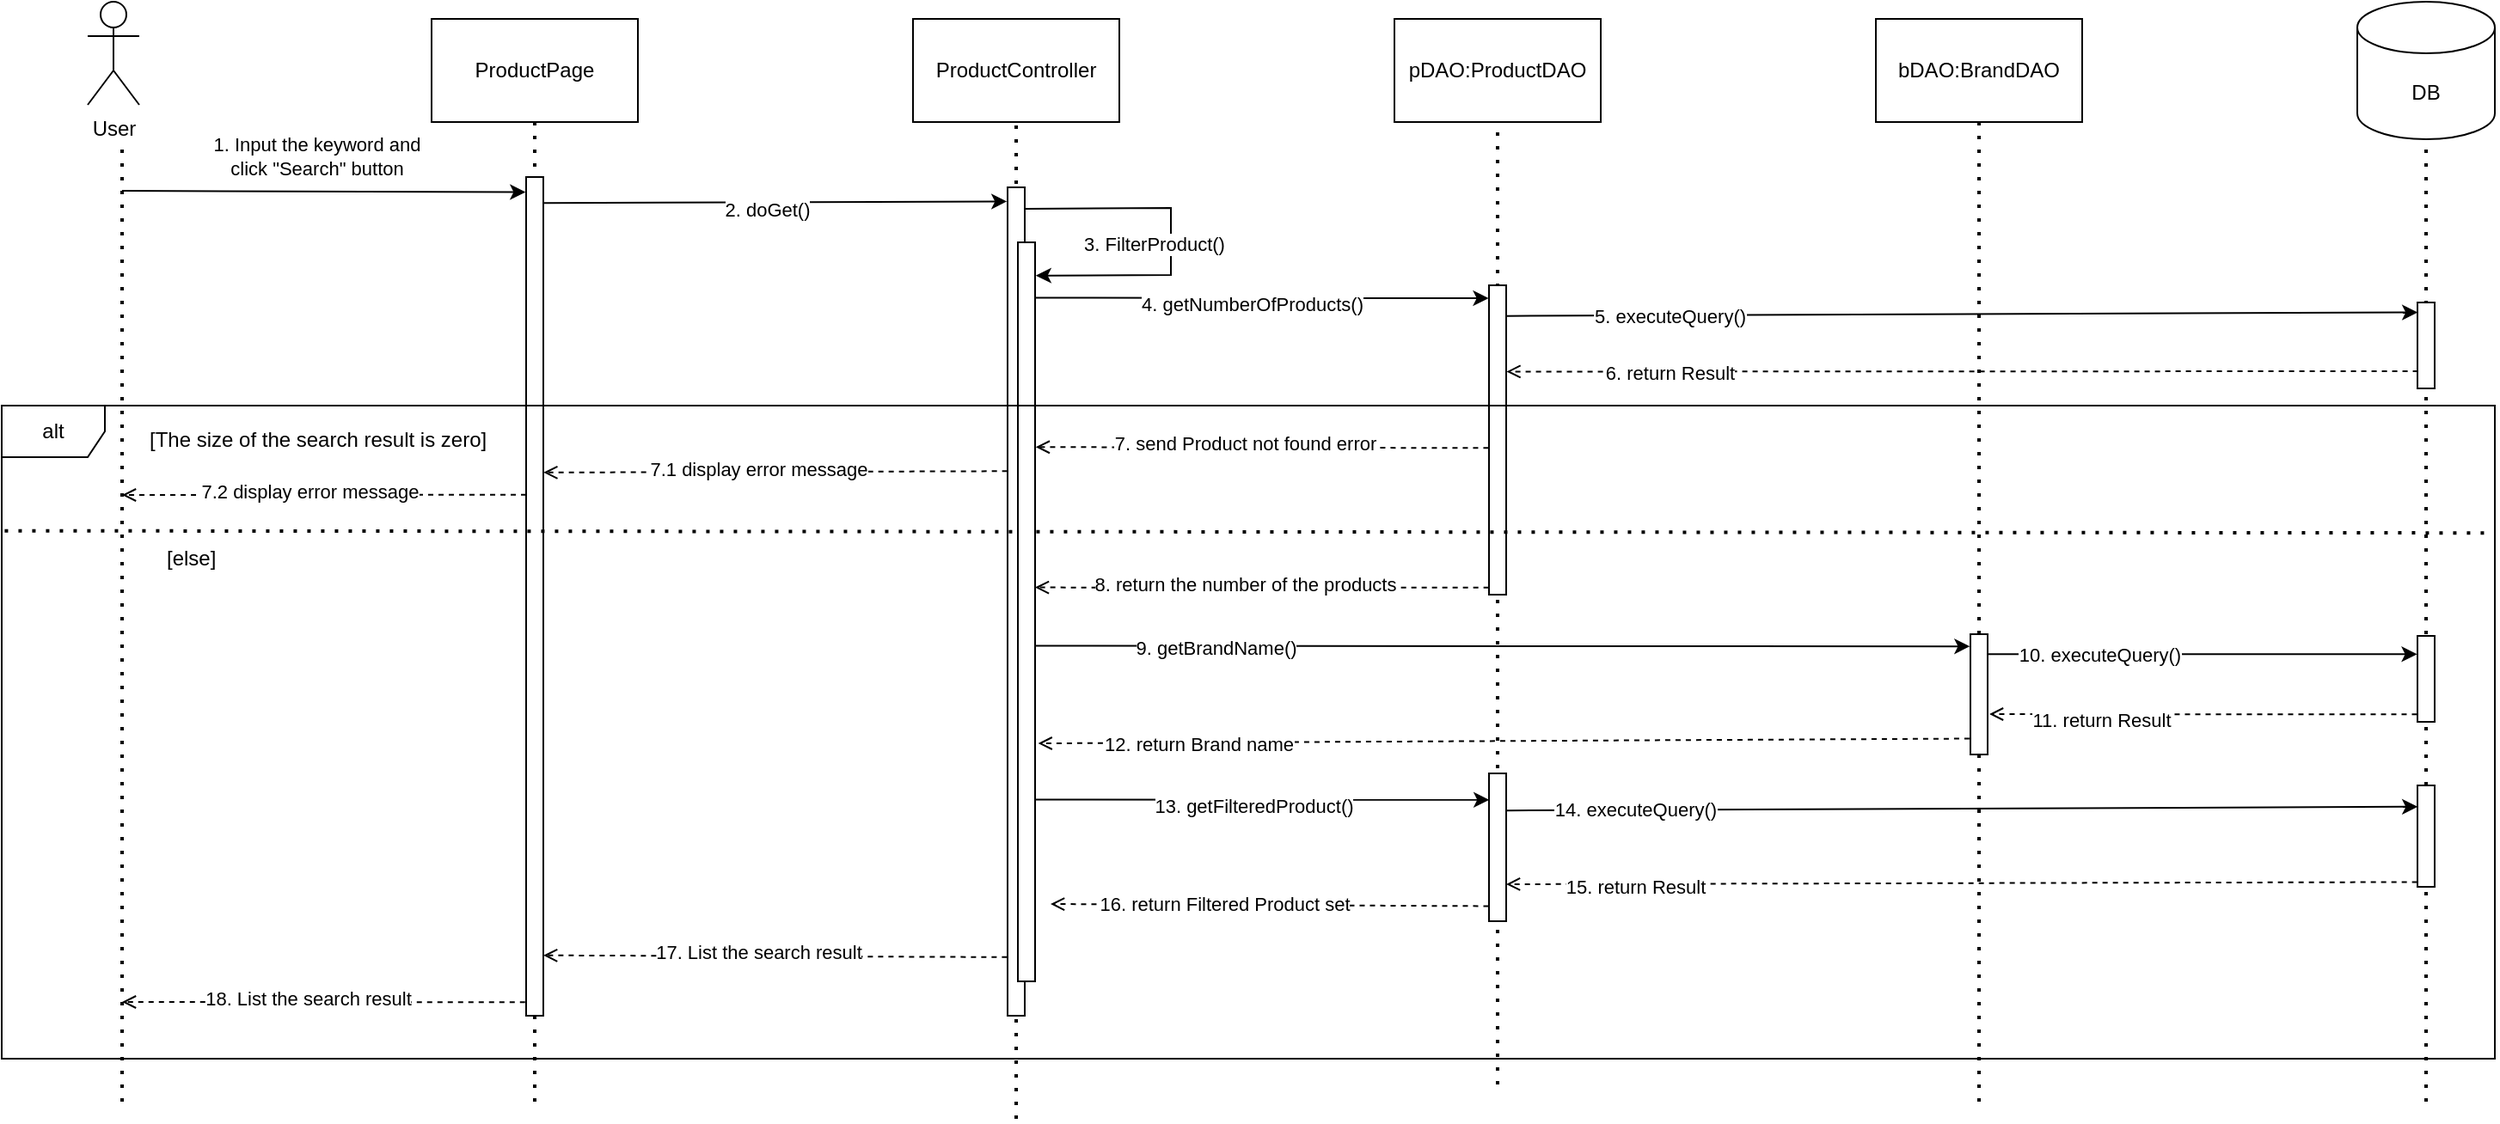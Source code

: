 <mxfile version="21.7.5" type="device">
  <diagram name="Page-1" id="_nZHI8NYuNMjpibNF_YI">
    <mxGraphModel dx="1941" dy="638" grid="1" gridSize="10" guides="1" tooltips="1" connect="1" arrows="1" fold="1" page="1" pageScale="1" pageWidth="850" pageHeight="1100" math="0" shadow="0">
      <root>
        <mxCell id="0" />
        <mxCell id="1" parent="0" />
        <mxCell id="bgXQf1ykJbpGTAjlQ5FK-1" value="User" style="shape=umlActor;verticalLabelPosition=bottom;verticalAlign=top;html=1;outlineConnect=0;" parent="1" vertex="1">
          <mxGeometry x="40" y="40" width="30" height="60" as="geometry" />
        </mxCell>
        <mxCell id="bgXQf1ykJbpGTAjlQ5FK-2" value="ProductPage" style="rounded=0;whiteSpace=wrap;html=1;" parent="1" vertex="1">
          <mxGeometry x="240" y="50" width="120" height="60" as="geometry" />
        </mxCell>
        <mxCell id="bgXQf1ykJbpGTAjlQ5FK-3" value="ProductController" style="rounded=0;whiteSpace=wrap;html=1;" parent="1" vertex="1">
          <mxGeometry x="520" y="50" width="120" height="60" as="geometry" />
        </mxCell>
        <mxCell id="bgXQf1ykJbpGTAjlQ5FK-4" value="pDAO:ProductDAO" style="rounded=0;whiteSpace=wrap;html=1;" parent="1" vertex="1">
          <mxGeometry x="800" y="50" width="120" height="60" as="geometry" />
        </mxCell>
        <mxCell id="bgXQf1ykJbpGTAjlQ5FK-6" value="" style="endArrow=none;dashed=1;html=1;dashPattern=1 3;strokeWidth=2;rounded=0;" parent="1" edge="1">
          <mxGeometry width="50" height="50" relative="1" as="geometry">
            <mxPoint x="60" y="680" as="sourcePoint" />
            <mxPoint x="60" y="120" as="targetPoint" />
          </mxGeometry>
        </mxCell>
        <mxCell id="bgXQf1ykJbpGTAjlQ5FK-7" value="" style="endArrow=none;dashed=1;html=1;dashPattern=1 3;strokeWidth=2;rounded=0;entryX=0.5;entryY=1;entryDx=0;entryDy=0;" parent="1" target="bgXQf1ykJbpGTAjlQ5FK-2" edge="1">
          <mxGeometry width="50" height="50" relative="1" as="geometry">
            <mxPoint x="300" y="680" as="sourcePoint" />
            <mxPoint x="299.5" y="120" as="targetPoint" />
          </mxGeometry>
        </mxCell>
        <mxCell id="bgXQf1ykJbpGTAjlQ5FK-8" value="" style="endArrow=none;dashed=1;html=1;dashPattern=1 3;strokeWidth=2;rounded=0;entryX=0.5;entryY=1;entryDx=0;entryDy=0;" parent="1" target="bgXQf1ykJbpGTAjlQ5FK-3" edge="1">
          <mxGeometry width="50" height="50" relative="1" as="geometry">
            <mxPoint x="580" y="690" as="sourcePoint" />
            <mxPoint x="580" y="120" as="targetPoint" />
          </mxGeometry>
        </mxCell>
        <mxCell id="bgXQf1ykJbpGTAjlQ5FK-9" value="" style="endArrow=none;dashed=1;html=1;dashPattern=1 3;strokeWidth=2;rounded=0;" parent="1" edge="1">
          <mxGeometry width="50" height="50" relative="1" as="geometry">
            <mxPoint x="860" y="670" as="sourcePoint" />
            <mxPoint x="860" y="110" as="targetPoint" />
          </mxGeometry>
        </mxCell>
        <mxCell id="Q8KxY11AjHxzNU5WDFav-1" value="" style="rounded=0;whiteSpace=wrap;html=1;" parent="1" vertex="1">
          <mxGeometry x="295" y="142" width="10" height="488" as="geometry" />
        </mxCell>
        <mxCell id="Q8KxY11AjHxzNU5WDFav-2" value="1. Input the keyword and &lt;br&gt;click &quot;Search&quot; button" style="endArrow=classic;html=1;rounded=0;entryX=-0.035;entryY=0.018;entryDx=0;entryDy=0;entryPerimeter=0;" parent="1" edge="1" target="Q8KxY11AjHxzNU5WDFav-1">
          <mxGeometry x="-0.043" y="20" width="50" height="50" relative="1" as="geometry">
            <mxPoint x="60" y="150" as="sourcePoint" />
            <mxPoint x="290" y="150" as="targetPoint" />
            <mxPoint as="offset" />
          </mxGeometry>
        </mxCell>
        <mxCell id="Q8KxY11AjHxzNU5WDFav-3" value="bDAO:BrandDAO" style="rounded=0;whiteSpace=wrap;html=1;" parent="1" vertex="1">
          <mxGeometry x="1080" y="50" width="120" height="60" as="geometry" />
        </mxCell>
        <mxCell id="Q8KxY11AjHxzNU5WDFav-4" value="" style="endArrow=none;dashed=1;html=1;dashPattern=1 3;strokeWidth=2;rounded=0;entryX=0.5;entryY=1;entryDx=0;entryDy=0;" parent="1" target="Q8KxY11AjHxzNU5WDFav-3" edge="1">
          <mxGeometry width="50" height="50" relative="1" as="geometry">
            <mxPoint x="1140" y="680" as="sourcePoint" />
            <mxPoint x="1140.23" y="130" as="targetPoint" />
          </mxGeometry>
        </mxCell>
        <mxCell id="Q8KxY11AjHxzNU5WDFav-6" value="DB" style="shape=cylinder3;whiteSpace=wrap;html=1;boundedLbl=1;backgroundOutline=1;size=15;" parent="1" vertex="1">
          <mxGeometry x="1360" y="40" width="80" height="80" as="geometry" />
        </mxCell>
        <mxCell id="Q8KxY11AjHxzNU5WDFav-7" value="" style="endArrow=none;dashed=1;html=1;dashPattern=1 3;strokeWidth=2;rounded=0;entryX=0.5;entryY=1;entryDx=0;entryDy=0;" parent="1" edge="1">
          <mxGeometry width="50" height="50" relative="1" as="geometry">
            <mxPoint x="1400" y="680" as="sourcePoint" />
            <mxPoint x="1400" y="120" as="targetPoint" />
          </mxGeometry>
        </mxCell>
        <mxCell id="Q8KxY11AjHxzNU5WDFav-8" value="2. doGet()" style="endArrow=classic;html=1;rounded=0;entryX=-0.039;entryY=0.017;entryDx=0;entryDy=0;entryPerimeter=0;exitX=1.012;exitY=0.031;exitDx=0;exitDy=0;exitPerimeter=0;" parent="1" edge="1" target="Q8KxY11AjHxzNU5WDFav-9" source="Q8KxY11AjHxzNU5WDFav-1">
          <mxGeometry x="-0.04" y="-4" width="50" height="50" relative="1" as="geometry">
            <mxPoint x="309" y="156" as="sourcePoint" />
            <mxPoint x="572.13" y="154.808" as="targetPoint" />
            <mxPoint as="offset" />
          </mxGeometry>
        </mxCell>
        <mxCell id="Q8KxY11AjHxzNU5WDFav-9" value="" style="rounded=0;whiteSpace=wrap;html=1;" parent="1" vertex="1">
          <mxGeometry x="575" y="148" width="10" height="482" as="geometry" />
        </mxCell>
        <mxCell id="Q8KxY11AjHxzNU5WDFav-10" value="" style="rounded=0;whiteSpace=wrap;html=1;" parent="1" vertex="1">
          <mxGeometry x="855" y="205" width="10" height="180" as="geometry" />
        </mxCell>
        <mxCell id="Q8KxY11AjHxzNU5WDFav-11" value="4. getNumberOfProducts()" style="endArrow=classic;html=1;rounded=0;entryX=-0.024;entryY=0.042;entryDx=0;entryDy=0;entryPerimeter=0;exitX=0.988;exitY=0.075;exitDx=0;exitDy=0;exitPerimeter=0;" parent="1" edge="1" target="Q8KxY11AjHxzNU5WDFav-10" source="jMet_jhxjHjyP2RQHkVr-33">
          <mxGeometry x="-0.04" y="-4" width="50" height="50" relative="1" as="geometry">
            <mxPoint x="600" y="213" as="sourcePoint" />
            <mxPoint x="840" y="213" as="targetPoint" />
            <mxPoint as="offset" />
          </mxGeometry>
        </mxCell>
        <mxCell id="Q8KxY11AjHxzNU5WDFav-13" value="5. executeQuery()" style="endArrow=classic;html=1;rounded=0;entryX=0.009;entryY=0.115;entryDx=0;entryDy=0;entryPerimeter=0;exitX=1.016;exitY=0.099;exitDx=0;exitDy=0;exitPerimeter=0;" parent="1" edge="1" target="jMet_jhxjHjyP2RQHkVr-2" source="Q8KxY11AjHxzNU5WDFav-10">
          <mxGeometry x="-0.641" y="-1" width="50" height="50" relative="1" as="geometry">
            <mxPoint x="870" y="223" as="sourcePoint" />
            <mxPoint x="1390" y="225" as="targetPoint" />
            <mxPoint as="offset" />
          </mxGeometry>
        </mxCell>
        <mxCell id="jMet_jhxjHjyP2RQHkVr-2" value="" style="rounded=0;whiteSpace=wrap;html=1;" vertex="1" parent="1">
          <mxGeometry x="1395" y="215" width="10" height="50" as="geometry" />
        </mxCell>
        <mxCell id="jMet_jhxjHjyP2RQHkVr-4" value="6. return Result" style="endArrow=open;html=1;rounded=0;exitX=0.029;exitY=0.8;exitDx=0;exitDy=0;exitPerimeter=0;dashed=1;endFill=0;entryX=1.022;entryY=0.279;entryDx=0;entryDy=0;entryPerimeter=0;" edge="1" parent="1" source="jMet_jhxjHjyP2RQHkVr-2" target="Q8KxY11AjHxzNU5WDFav-10">
          <mxGeometry x="0.643" y="1" width="50" height="50" relative="1" as="geometry">
            <mxPoint x="1395.24" y="250.6" as="sourcePoint" />
            <mxPoint x="870" y="255" as="targetPoint" />
            <mxPoint as="offset" />
          </mxGeometry>
        </mxCell>
        <mxCell id="jMet_jhxjHjyP2RQHkVr-5" value="7. send Product not found error" style="endArrow=open;html=1;rounded=0;dashed=1;endFill=0;exitX=-0.028;exitY=0.526;exitDx=0;exitDy=0;exitPerimeter=0;entryX=1.039;entryY=0.277;entryDx=0;entryDy=0;entryPerimeter=0;" edge="1" parent="1" source="Q8KxY11AjHxzNU5WDFav-10" target="jMet_jhxjHjyP2RQHkVr-33">
          <mxGeometry x="0.076" y="-2" width="50" height="50" relative="1" as="geometry">
            <mxPoint x="851" y="300" as="sourcePoint" />
            <mxPoint x="600" y="300" as="targetPoint" />
            <mxPoint as="offset" />
          </mxGeometry>
        </mxCell>
        <mxCell id="jMet_jhxjHjyP2RQHkVr-6" value="7.1 display error message" style="endArrow=open;html=1;rounded=0;entryX=1.013;entryY=0.261;entryDx=0;entryDy=0;exitX=-0.017;exitY=0.274;exitDx=0;exitDy=0;dashed=1;endFill=0;exitPerimeter=0;entryPerimeter=0;" edge="1" parent="1">
          <mxGeometry x="0.076" y="-2" width="50" height="50" relative="1" as="geometry">
            <mxPoint x="574.83" y="313.148" as="sourcePoint" />
            <mxPoint x="305.13" y="313.928" as="targetPoint" />
            <mxPoint as="offset" />
          </mxGeometry>
        </mxCell>
        <mxCell id="jMet_jhxjHjyP2RQHkVr-7" value="7.2 display error message" style="endArrow=open;html=1;rounded=0;dashed=1;endFill=0;exitX=0.001;exitY=0.292;exitDx=0;exitDy=0;exitPerimeter=0;" edge="1" parent="1">
          <mxGeometry x="0.076" y="-2" width="50" height="50" relative="1" as="geometry">
            <mxPoint x="295.01" y="326.816" as="sourcePoint" />
            <mxPoint x="60" y="327" as="targetPoint" />
            <mxPoint as="offset" />
          </mxGeometry>
        </mxCell>
        <mxCell id="jMet_jhxjHjyP2RQHkVr-8" value="8. return the number of the products" style="endArrow=open;html=1;rounded=0;dashed=1;endFill=0;exitX=-0.018;exitY=0.977;exitDx=0;exitDy=0;exitPerimeter=0;entryX=0.996;entryY=0.467;entryDx=0;entryDy=0;entryPerimeter=0;" edge="1" parent="1" source="Q8KxY11AjHxzNU5WDFav-10" target="jMet_jhxjHjyP2RQHkVr-33">
          <mxGeometry x="0.074" y="-2" width="50" height="50" relative="1" as="geometry">
            <mxPoint x="850" y="381" as="sourcePoint" />
            <mxPoint x="600" y="381" as="targetPoint" />
            <mxPoint as="offset" />
          </mxGeometry>
        </mxCell>
        <mxCell id="jMet_jhxjHjyP2RQHkVr-14" value="[The size of the search result is zero]" style="text;strokeColor=none;fillColor=none;align=left;verticalAlign=middle;spacingLeft=4;spacingRight=4;overflow=hidden;points=[[0,0.5],[1,0.5]];portConstraint=eastwest;rotatable=0;whiteSpace=wrap;html=1;" vertex="1" parent="1">
          <mxGeometry x="70" y="280" width="210" height="30" as="geometry" />
        </mxCell>
        <mxCell id="jMet_jhxjHjyP2RQHkVr-15" value="" style="endArrow=none;dashed=1;html=1;dashPattern=1 3;strokeWidth=2;rounded=0;exitX=0.002;exitY=0.165;exitDx=0;exitDy=0;exitPerimeter=0;entryX=1;entryY=0.195;entryDx=0;entryDy=0;entryPerimeter=0;" edge="1" parent="1" target="jMet_jhxjHjyP2RQHkVr-13">
          <mxGeometry width="50" height="50" relative="1" as="geometry">
            <mxPoint x="-8.28" y="347.85" as="sourcePoint" />
            <mxPoint x="850.86" y="346.87" as="targetPoint" />
          </mxGeometry>
        </mxCell>
        <mxCell id="jMet_jhxjHjyP2RQHkVr-16" value="[else]" style="text;strokeColor=none;fillColor=none;align=left;verticalAlign=middle;spacingLeft=4;spacingRight=4;overflow=hidden;points=[[0,0.5],[1,0.5]];portConstraint=eastwest;rotatable=0;whiteSpace=wrap;html=1;" vertex="1" parent="1">
          <mxGeometry x="80" y="349" width="40" height="30" as="geometry" />
        </mxCell>
        <mxCell id="jMet_jhxjHjyP2RQHkVr-18" value="9. getBrandName()" style="endArrow=classic;html=1;rounded=0;entryX=-0.032;entryY=0.144;entryDx=0;entryDy=0;entryPerimeter=0;exitX=1.012;exitY=0.546;exitDx=0;exitDy=0;exitPerimeter=0;" edge="1" parent="1" source="jMet_jhxjHjyP2RQHkVr-33">
          <mxGeometry x="-0.614" y="-1" width="50" height="50" relative="1" as="geometry">
            <mxPoint x="600" y="415" as="sourcePoint" />
            <mxPoint x="1134.68" y="415.08" as="targetPoint" />
            <mxPoint as="offset" />
          </mxGeometry>
        </mxCell>
        <mxCell id="jMet_jhxjHjyP2RQHkVr-19" value="" style="rounded=0;whiteSpace=wrap;html=1;" vertex="1" parent="1">
          <mxGeometry x="1135" y="408" width="10" height="70" as="geometry" />
        </mxCell>
        <mxCell id="jMet_jhxjHjyP2RQHkVr-20" value="12. return Brand name" style="endArrow=open;html=1;rounded=0;exitX=-0.054;exitY=0.868;exitDx=0;exitDy=0;dashed=1;endFill=0;exitPerimeter=0;entryX=1.181;entryY=0.678;entryDx=0;entryDy=0;entryPerimeter=0;" edge="1" parent="1" source="jMet_jhxjHjyP2RQHkVr-19" target="jMet_jhxjHjyP2RQHkVr-33">
          <mxGeometry x="0.655" y="1" width="50" height="50" relative="1" as="geometry">
            <mxPoint x="1137.4" y="465.99" as="sourcePoint" />
            <mxPoint x="600" y="466" as="targetPoint" />
            <mxPoint as="offset" />
          </mxGeometry>
        </mxCell>
        <mxCell id="jMet_jhxjHjyP2RQHkVr-21" value="10. executeQuery()" style="endArrow=classic;html=1;rounded=0;entryX=-0.023;entryY=0.213;entryDx=0;entryDy=0;entryPerimeter=0;exitX=1.019;exitY=0.209;exitDx=0;exitDy=0;exitPerimeter=0;" edge="1" parent="1" target="jMet_jhxjHjyP2RQHkVr-22">
          <mxGeometry x="-0.482" width="50" height="50" relative="1" as="geometry">
            <mxPoint x="1145.19" y="419.63" as="sourcePoint" />
            <mxPoint x="1395.94" y="419.7" as="targetPoint" />
            <mxPoint as="offset" />
          </mxGeometry>
        </mxCell>
        <mxCell id="jMet_jhxjHjyP2RQHkVr-22" value="" style="rounded=0;whiteSpace=wrap;html=1;" vertex="1" parent="1">
          <mxGeometry x="1395" y="409" width="10" height="50" as="geometry" />
        </mxCell>
        <mxCell id="jMet_jhxjHjyP2RQHkVr-23" value="11. return Result" style="endArrow=open;html=1;rounded=0;entryX=1;entryY=0.75;entryDx=0;entryDy=0;dashed=1;endFill=0;exitX=-0.026;exitY=0.913;exitDx=0;exitDy=0;exitPerimeter=0;" edge="1" parent="1" source="jMet_jhxjHjyP2RQHkVr-22">
          <mxGeometry x="0.478" y="3" width="50" height="50" relative="1" as="geometry">
            <mxPoint x="1390" y="455" as="sourcePoint" />
            <mxPoint x="1146.0" y="454.5" as="targetPoint" />
            <mxPoint as="offset" />
          </mxGeometry>
        </mxCell>
        <mxCell id="jMet_jhxjHjyP2RQHkVr-25" value="13. getFilteredProduct()" style="endArrow=classic;html=1;rounded=0;entryX=0.009;entryY=0.179;entryDx=0;entryDy=0;entryPerimeter=0;exitX=0.981;exitY=0.754;exitDx=0;exitDy=0;exitPerimeter=0;" edge="1" parent="1" source="jMet_jhxjHjyP2RQHkVr-33" target="jMet_jhxjHjyP2RQHkVr-26">
          <mxGeometry x="-0.04" y="-4" width="50" height="50" relative="1" as="geometry">
            <mxPoint x="600" y="504" as="sourcePoint" />
            <mxPoint x="840" y="505" as="targetPoint" />
            <mxPoint as="offset" />
          </mxGeometry>
        </mxCell>
        <mxCell id="jMet_jhxjHjyP2RQHkVr-26" value="" style="rounded=0;whiteSpace=wrap;html=1;" vertex="1" parent="1">
          <mxGeometry x="855" y="489" width="10" height="86" as="geometry" />
        </mxCell>
        <mxCell id="jMet_jhxjHjyP2RQHkVr-27" value="" style="rounded=0;whiteSpace=wrap;html=1;" vertex="1" parent="1">
          <mxGeometry x="1395" y="496" width="10" height="59" as="geometry" />
        </mxCell>
        <mxCell id="jMet_jhxjHjyP2RQHkVr-28" value="14. executeQuery()" style="endArrow=classic;html=1;rounded=0;entryX=0.011;entryY=0.21;entryDx=0;entryDy=0;exitX=1.027;exitY=0.251;exitDx=0;exitDy=0;exitPerimeter=0;entryPerimeter=0;" edge="1" parent="1" source="jMet_jhxjHjyP2RQHkVr-26" target="jMet_jhxjHjyP2RQHkVr-27">
          <mxGeometry x="-0.717" width="50" height="50" relative="1" as="geometry">
            <mxPoint x="866" y="510.5" as="sourcePoint" />
            <mxPoint x="1396" y="508.5" as="targetPoint" />
            <mxPoint as="offset" />
          </mxGeometry>
        </mxCell>
        <mxCell id="jMet_jhxjHjyP2RQHkVr-29" value="15. return Result" style="endArrow=open;html=1;rounded=0;dashed=1;endFill=0;entryX=1;entryY=0.75;entryDx=0;entryDy=0;exitX=-0.017;exitY=0.953;exitDx=0;exitDy=0;exitPerimeter=0;" edge="1" parent="1" source="jMet_jhxjHjyP2RQHkVr-27" target="jMet_jhxjHjyP2RQHkVr-26">
          <mxGeometry x="0.717" y="2" width="50" height="50" relative="1" as="geometry">
            <mxPoint x="1390" y="555" as="sourcePoint" />
            <mxPoint x="870" y="546" as="targetPoint" />
            <mxPoint as="offset" />
          </mxGeometry>
        </mxCell>
        <mxCell id="jMet_jhxjHjyP2RQHkVr-30" value="16. return Filtered Product set" style="endArrow=open;html=1;rounded=0;exitX=-0.026;exitY=0.898;exitDx=0;exitDy=0;dashed=1;endFill=0;exitPerimeter=0;" edge="1" parent="1" source="jMet_jhxjHjyP2RQHkVr-26">
          <mxGeometry x="0.204" width="50" height="50" relative="1" as="geometry">
            <mxPoint x="853.31" y="566.4" as="sourcePoint" />
            <mxPoint x="600" y="565" as="targetPoint" />
            <mxPoint as="offset" />
          </mxGeometry>
        </mxCell>
        <mxCell id="jMet_jhxjHjyP2RQHkVr-31" value="17. List the search result" style="endArrow=open;html=1;rounded=0;entryX=1.004;entryY=0.868;entryDx=0;entryDy=0;dashed=1;endFill=0;entryPerimeter=0;exitX=-0.031;exitY=0.955;exitDx=0;exitDy=0;exitPerimeter=0;" edge="1" parent="1">
          <mxGeometry x="0.076" y="-2" width="50" height="50" relative="1" as="geometry">
            <mxPoint x="574.69" y="595.91" as="sourcePoint" />
            <mxPoint x="305.04" y="594.864" as="targetPoint" />
            <mxPoint as="offset" />
          </mxGeometry>
        </mxCell>
        <mxCell id="jMet_jhxjHjyP2RQHkVr-32" value="18. List the search result" style="endArrow=open;html=1;rounded=0;dashed=1;endFill=0;exitX=-0.061;exitY=0.911;exitDx=0;exitDy=0;exitPerimeter=0;" edge="1" parent="1">
          <mxGeometry x="0.075" y="-2" width="50" height="50" relative="1" as="geometry">
            <mxPoint x="294.39" y="622.128" as="sourcePoint" />
            <mxPoint x="60" y="622" as="targetPoint" />
            <mxPoint as="offset" />
          </mxGeometry>
        </mxCell>
        <mxCell id="jMet_jhxjHjyP2RQHkVr-33" value="" style="rounded=0;whiteSpace=wrap;html=1;" vertex="1" parent="1">
          <mxGeometry x="581" y="180" width="10" height="430" as="geometry" />
        </mxCell>
        <mxCell id="jMet_jhxjHjyP2RQHkVr-34" value="3. FilterProduct()" style="endArrow=classic;html=1;rounded=0;entryX=1.04;entryY=0.045;entryDx=0;entryDy=0;entryPerimeter=0;exitX=1.042;exitY=0.026;exitDx=0;exitDy=0;exitPerimeter=0;" edge="1" parent="1" source="Q8KxY11AjHxzNU5WDFav-9" target="jMet_jhxjHjyP2RQHkVr-33">
          <mxGeometry x="0.046" y="-10" width="50" height="50" relative="1" as="geometry">
            <mxPoint x="595" y="161" as="sourcePoint" />
            <mxPoint x="865" y="160" as="targetPoint" />
            <mxPoint as="offset" />
            <Array as="points">
              <mxPoint x="670" y="160" />
              <mxPoint x="670" y="199" />
            </Array>
          </mxGeometry>
        </mxCell>
        <mxCell id="jMet_jhxjHjyP2RQHkVr-13" value="alt" style="shape=umlFrame;whiteSpace=wrap;html=1;pointerEvents=0;" vertex="1" parent="1">
          <mxGeometry x="-10" y="275" width="1450" height="380" as="geometry" />
        </mxCell>
      </root>
    </mxGraphModel>
  </diagram>
</mxfile>
